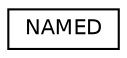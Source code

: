 digraph "Graphical Class Hierarchy"
{
  edge [fontname="Helvetica",fontsize="10",labelfontname="Helvetica",labelfontsize="10"];
  node [fontname="Helvetica",fontsize="10",shape=record];
  rankdir="LR";
  Node1 [label="NAMED",height=0.2,width=0.4,color="black", fillcolor="white", style="filled",URL="$struct_n_a_m_e_d.html"];
}
